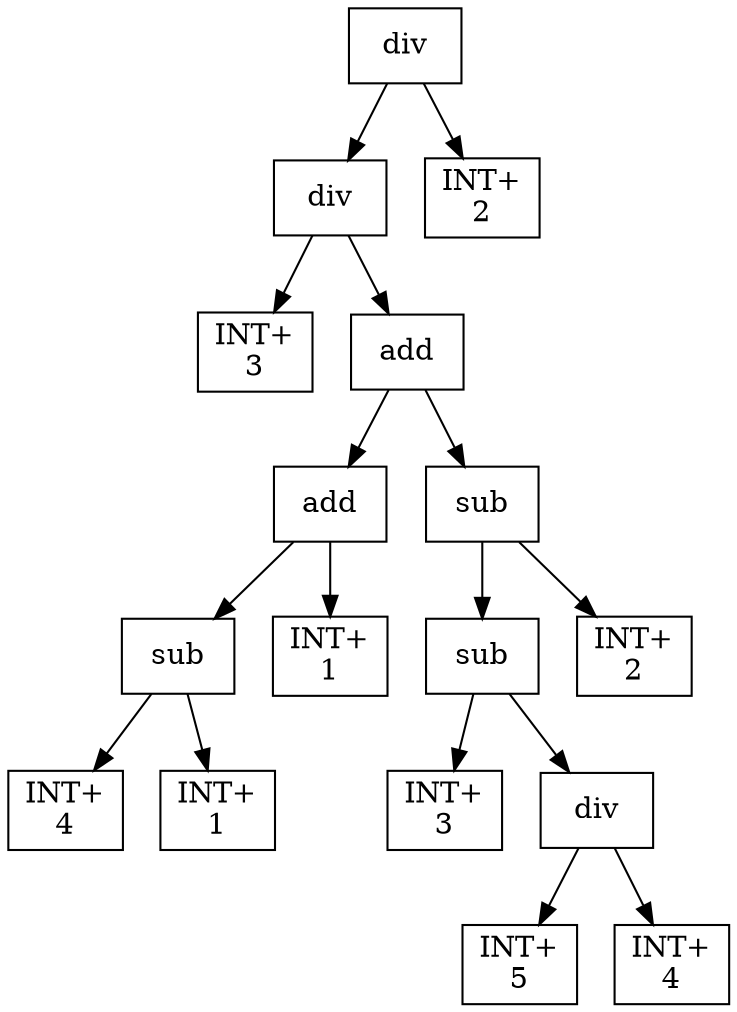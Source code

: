 digraph expr {
  node [shape=box];
  n1 [label="div"];
  n2 [label="div"];
  n3 [label="INT+\n3"];
  n4 [label="add"];
  n5 [label="add"];
  n6 [label="sub"];
  n7 [label="INT+\n4"];
  n8 [label="INT+\n1"];
  n6 -> n7;
  n6 -> n8;
  n9 [label="INT+\n1"];
  n5 -> n6;
  n5 -> n9;
  n10 [label="sub"];
  n11 [label="sub"];
  n12 [label="INT+\n3"];
  n13 [label="div"];
  n14 [label="INT+\n5"];
  n15 [label="INT+\n4"];
  n13 -> n14;
  n13 -> n15;
  n11 -> n12;
  n11 -> n13;
  n16 [label="INT+\n2"];
  n10 -> n11;
  n10 -> n16;
  n4 -> n5;
  n4 -> n10;
  n2 -> n3;
  n2 -> n4;
  n17 [label="INT+\n2"];
  n1 -> n2;
  n1 -> n17;
}